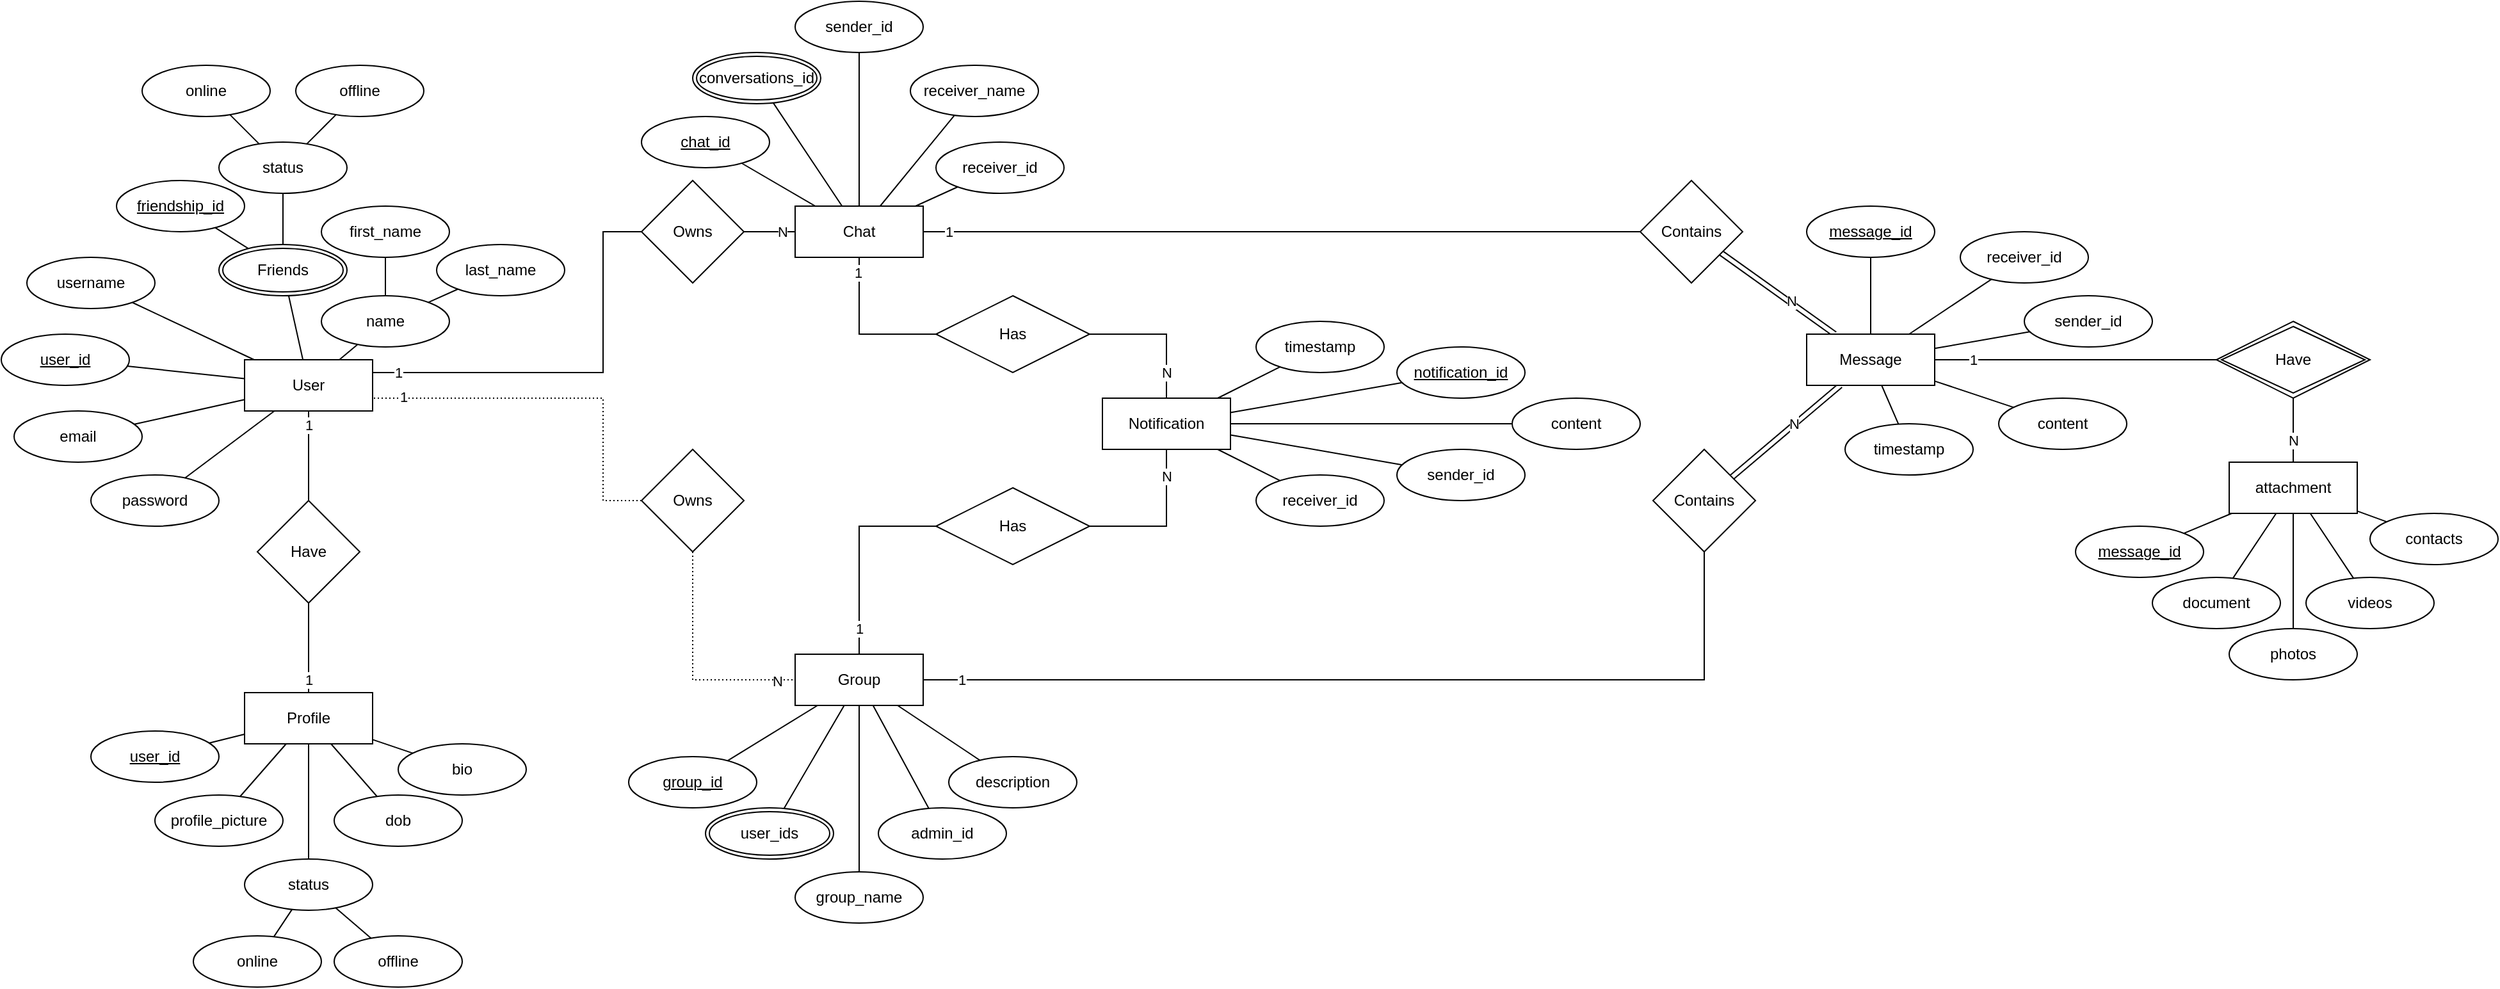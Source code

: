 <mxfile version="23.1.5" type="device">
  <diagram name="Page-1" id="AyU8zHSex-QtuiCC-qXh">
    <mxGraphModel dx="1727" dy="1128" grid="1" gridSize="10" guides="1" tooltips="1" connect="1" arrows="1" fold="1" page="0" pageScale="1" pageWidth="700" pageHeight="1000" math="0" shadow="0">
      <root>
        <mxCell id="0" />
        <mxCell id="1" parent="0" />
        <mxCell id="VLaIcm3WjWGIRPQe_SjE-183" value="" style="endArrow=none;html=1;rounded=0;exitX=1;exitY=0.5;exitDx=0;exitDy=0;" parent="1" source="VLaIcm3WjWGIRPQe_SjE-105" target="VLaIcm3WjWGIRPQe_SjE-37" edge="1">
          <mxGeometry relative="1" as="geometry">
            <mxPoint x="590" y="340" as="sourcePoint" />
            <mxPoint x="750" y="340" as="targetPoint" />
            <Array as="points">
              <mxPoint x="1220" y="390" />
            </Array>
          </mxGeometry>
        </mxCell>
        <mxCell id="VLaIcm3WjWGIRPQe_SjE-184" value="1" style="edgeLabel;html=1;align=center;verticalAlign=middle;resizable=0;points=[];" parent="VLaIcm3WjWGIRPQe_SjE-183" vertex="1" connectable="0">
          <mxGeometry x="-0.825" y="1" relative="1" as="geometry">
            <mxPoint x="-32" y="1" as="offset" />
          </mxGeometry>
        </mxCell>
        <mxCell id="VLaIcm3WjWGIRPQe_SjE-216" value="" style="endArrow=none;html=1;rounded=0;" parent="1" target="cZHQrxu1aN8E450vOLou-3" edge="1">
          <mxGeometry relative="1" as="geometry">
            <mxPoint x="180" y="150" as="sourcePoint" />
            <mxPoint x="400" y="40" as="targetPoint" />
            <Array as="points">
              <mxPoint x="360" y="150" />
              <mxPoint x="360" y="40" />
            </Array>
          </mxGeometry>
        </mxCell>
        <mxCell id="f9Bk2eqlCbJUMPyDptGG-4" value="1" style="edgeLabel;html=1;align=center;verticalAlign=middle;resizable=0;points=[];" parent="VLaIcm3WjWGIRPQe_SjE-216" vertex="1" connectable="0">
          <mxGeometry x="-0.802" y="-1" relative="1" as="geometry">
            <mxPoint x="-12" y="-1" as="offset" />
          </mxGeometry>
        </mxCell>
        <mxCell id="oM3NoHW2EpygK3F5FNvh-15" value="" style="group" parent="1" vertex="1" connectable="0">
          <mxGeometry x="380" y="370" width="350" height="210" as="geometry" />
        </mxCell>
        <mxCell id="VLaIcm3WjWGIRPQe_SjE-105" value="Group" style="whiteSpace=wrap;html=1;align=center;" parent="oM3NoHW2EpygK3F5FNvh-15" vertex="1">
          <mxGeometry x="130" width="100" height="40" as="geometry" />
        </mxCell>
        <mxCell id="oM3NoHW2EpygK3F5FNvh-14" value="" style="group" parent="oM3NoHW2EpygK3F5FNvh-15" vertex="1" connectable="0">
          <mxGeometry y="80" width="350" height="130" as="geometry" />
        </mxCell>
        <mxCell id="VLaIcm3WjWGIRPQe_SjE-106" value="group_name" style="ellipse;whiteSpace=wrap;html=1;align=center;" parent="oM3NoHW2EpygK3F5FNvh-14" vertex="1">
          <mxGeometry x="130" y="90" width="100" height="40" as="geometry" />
        </mxCell>
        <mxCell id="VLaIcm3WjWGIRPQe_SjE-107" value="group_id" style="ellipse;whiteSpace=wrap;html=1;align=center;fontStyle=4;" parent="oM3NoHW2EpygK3F5FNvh-14" vertex="1">
          <mxGeometry width="100" height="40" as="geometry" />
        </mxCell>
        <mxCell id="VLaIcm3WjWGIRPQe_SjE-108" value="description" style="ellipse;whiteSpace=wrap;html=1;align=center;" parent="oM3NoHW2EpygK3F5FNvh-14" vertex="1">
          <mxGeometry x="250" width="100" height="40" as="geometry" />
        </mxCell>
        <mxCell id="VLaIcm3WjWGIRPQe_SjE-109" value="admin_id" style="ellipse;whiteSpace=wrap;html=1;align=center;" parent="oM3NoHW2EpygK3F5FNvh-14" vertex="1">
          <mxGeometry x="195" y="40" width="100" height="40" as="geometry" />
        </mxCell>
        <mxCell id="VLaIcm3WjWGIRPQe_SjE-111" value="user_ids" style="ellipse;shape=doubleEllipse;margin=3;whiteSpace=wrap;html=1;align=center;" parent="oM3NoHW2EpygK3F5FNvh-14" vertex="1">
          <mxGeometry x="60" y="40" width="100" height="40" as="geometry" />
        </mxCell>
        <mxCell id="VLaIcm3WjWGIRPQe_SjE-115" value="" style="endArrow=none;html=1;rounded=0;" parent="oM3NoHW2EpygK3F5FNvh-15" source="VLaIcm3WjWGIRPQe_SjE-106" target="VLaIcm3WjWGIRPQe_SjE-105" edge="1">
          <mxGeometry relative="1" as="geometry">
            <mxPoint x="600" y="460" as="sourcePoint" />
            <mxPoint x="760" y="460" as="targetPoint" />
          </mxGeometry>
        </mxCell>
        <mxCell id="VLaIcm3WjWGIRPQe_SjE-112" value="" style="endArrow=none;html=1;rounded=0;" parent="oM3NoHW2EpygK3F5FNvh-15" source="VLaIcm3WjWGIRPQe_SjE-107" target="VLaIcm3WjWGIRPQe_SjE-105" edge="1">
          <mxGeometry relative="1" as="geometry">
            <mxPoint x="570" y="430" as="sourcePoint" />
            <mxPoint x="730" y="430" as="targetPoint" />
          </mxGeometry>
        </mxCell>
        <mxCell id="VLaIcm3WjWGIRPQe_SjE-114" value="" style="endArrow=none;html=1;rounded=0;" parent="oM3NoHW2EpygK3F5FNvh-15" source="VLaIcm3WjWGIRPQe_SjE-108" target="VLaIcm3WjWGIRPQe_SjE-105" edge="1">
          <mxGeometry relative="1" as="geometry">
            <mxPoint x="590" y="450" as="sourcePoint" />
            <mxPoint x="750" y="450" as="targetPoint" />
          </mxGeometry>
        </mxCell>
        <mxCell id="VLaIcm3WjWGIRPQe_SjE-116" value="" style="endArrow=none;html=1;rounded=0;" parent="oM3NoHW2EpygK3F5FNvh-15" source="VLaIcm3WjWGIRPQe_SjE-105" target="VLaIcm3WjWGIRPQe_SjE-109" edge="1">
          <mxGeometry relative="1" as="geometry">
            <mxPoint x="610" y="470" as="sourcePoint" />
            <mxPoint x="770" y="470" as="targetPoint" />
          </mxGeometry>
        </mxCell>
        <mxCell id="VLaIcm3WjWGIRPQe_SjE-113" value="" style="endArrow=none;html=1;rounded=0;" parent="oM3NoHW2EpygK3F5FNvh-15" source="VLaIcm3WjWGIRPQe_SjE-111" target="VLaIcm3WjWGIRPQe_SjE-105" edge="1">
          <mxGeometry relative="1" as="geometry">
            <mxPoint x="580" y="440" as="sourcePoint" />
            <mxPoint x="740" y="440" as="targetPoint" />
          </mxGeometry>
        </mxCell>
        <mxCell id="VLaIcm3WjWGIRPQe_SjE-64" value="Owns" style="rhombus;whiteSpace=wrap;html=1;" parent="1" vertex="1">
          <mxGeometry x="390" y="210" width="80" height="80" as="geometry" />
        </mxCell>
        <mxCell id="cZHQrxu1aN8E450vOLou-9" value="" style="endArrow=none;html=1;rounded=0;exitX=1;exitY=0.5;exitDx=0;exitDy=0;" parent="1" source="VLaIcm3WjWGIRPQe_SjE-121" target="cZHQrxu1aN8E450vOLou-8" edge="1">
          <mxGeometry relative="1" as="geometry">
            <mxPoint x="610" y="40" as="sourcePoint" />
            <mxPoint x="840" y="240" as="targetPoint" />
            <Array as="points">
              <mxPoint x="840" y="40" />
            </Array>
          </mxGeometry>
        </mxCell>
        <mxCell id="cZHQrxu1aN8E450vOLou-10" value="1" style="edgeLabel;html=1;align=center;verticalAlign=middle;resizable=0;points=[];" parent="cZHQrxu1aN8E450vOLou-9" vertex="1" connectable="0">
          <mxGeometry x="-0.827" relative="1" as="geometry">
            <mxPoint x="-29" as="offset" />
          </mxGeometry>
        </mxCell>
        <mxCell id="cZHQrxu1aN8E450vOLou-39" value="" style="group" parent="1" vertex="1" connectable="0">
          <mxGeometry x="750" y="110" width="420" height="160" as="geometry" />
        </mxCell>
        <mxCell id="cZHQrxu1aN8E450vOLou-36" value="" style="group" parent="cZHQrxu1aN8E450vOLou-39" vertex="1" connectable="0">
          <mxGeometry x="120" width="300" height="160" as="geometry" />
        </mxCell>
        <mxCell id="cZHQrxu1aN8E450vOLou-38" value="" style="group" parent="cZHQrxu1aN8E450vOLou-36" vertex="1" connectable="0">
          <mxGeometry width="300" height="160" as="geometry" />
        </mxCell>
        <mxCell id="cZHQrxu1aN8E450vOLou-16" value="timestamp" style="ellipse;whiteSpace=wrap;html=1;align=center;" parent="cZHQrxu1aN8E450vOLou-38" vertex="1">
          <mxGeometry width="100" height="40" as="geometry" />
        </mxCell>
        <mxCell id="cZHQrxu1aN8E450vOLou-17" value="notification_id" style="ellipse;whiteSpace=wrap;html=1;align=center;fontStyle=4;" parent="cZHQrxu1aN8E450vOLou-38" vertex="1">
          <mxGeometry x="110" y="20" width="100" height="40" as="geometry" />
        </mxCell>
        <mxCell id="cZHQrxu1aN8E450vOLou-18" value="content" style="ellipse;whiteSpace=wrap;html=1;align=center;" parent="cZHQrxu1aN8E450vOLou-38" vertex="1">
          <mxGeometry x="200" y="60" width="100" height="40" as="geometry" />
        </mxCell>
        <mxCell id="cZHQrxu1aN8E450vOLou-19" value="sender_id" style="ellipse;whiteSpace=wrap;html=1;align=center;" parent="cZHQrxu1aN8E450vOLou-38" vertex="1">
          <mxGeometry x="110" y="100" width="100" height="40" as="geometry" />
        </mxCell>
        <mxCell id="cZHQrxu1aN8E450vOLou-20" value="receiver_id" style="ellipse;whiteSpace=wrap;html=1;align=center;" parent="cZHQrxu1aN8E450vOLou-38" vertex="1">
          <mxGeometry y="120" width="100" height="40" as="geometry" />
        </mxCell>
        <mxCell id="cZHQrxu1aN8E450vOLou-26" value="" style="endArrow=none;html=1;rounded=0;" parent="cZHQrxu1aN8E450vOLou-39" source="cZHQrxu1aN8E450vOLou-16" target="cZHQrxu1aN8E450vOLou-15" edge="1">
          <mxGeometry relative="1" as="geometry">
            <mxPoint x="100" y="342.5" as="sourcePoint" />
            <mxPoint x="260" y="342.5" as="targetPoint" />
          </mxGeometry>
        </mxCell>
        <mxCell id="cZHQrxu1aN8E450vOLou-21" value="" style="endArrow=none;html=1;rounded=0;" parent="cZHQrxu1aN8E450vOLou-39" source="cZHQrxu1aN8E450vOLou-20" target="cZHQrxu1aN8E450vOLou-15" edge="1">
          <mxGeometry relative="1" as="geometry">
            <mxPoint x="50" y="292.5" as="sourcePoint" />
            <mxPoint x="210" y="292.5" as="targetPoint" />
          </mxGeometry>
        </mxCell>
        <mxCell id="cZHQrxu1aN8E450vOLou-15" value="Notification" style="whiteSpace=wrap;html=1;align=center;" parent="cZHQrxu1aN8E450vOLou-39" vertex="1">
          <mxGeometry y="60" width="100" height="40" as="geometry" />
        </mxCell>
        <mxCell id="cZHQrxu1aN8E450vOLou-24" value="" style="endArrow=none;html=1;rounded=0;" parent="cZHQrxu1aN8E450vOLou-39" source="cZHQrxu1aN8E450vOLou-17" target="cZHQrxu1aN8E450vOLou-15" edge="1">
          <mxGeometry relative="1" as="geometry">
            <mxPoint x="-40" y="382.5" as="sourcePoint" />
            <mxPoint x="120" y="382.5" as="targetPoint" />
          </mxGeometry>
        </mxCell>
        <mxCell id="cZHQrxu1aN8E450vOLou-25" value="" style="endArrow=none;html=1;rounded=0;" parent="cZHQrxu1aN8E450vOLou-39" source="cZHQrxu1aN8E450vOLou-18" target="cZHQrxu1aN8E450vOLou-15" edge="1">
          <mxGeometry relative="1" as="geometry">
            <mxPoint x="-30" y="392.5" as="sourcePoint" />
            <mxPoint x="130" y="392.5" as="targetPoint" />
          </mxGeometry>
        </mxCell>
        <mxCell id="cZHQrxu1aN8E450vOLou-23" value="" style="endArrow=none;html=1;rounded=0;" parent="cZHQrxu1aN8E450vOLou-39" source="cZHQrxu1aN8E450vOLou-19" target="cZHQrxu1aN8E450vOLou-15" edge="1">
          <mxGeometry relative="1" as="geometry">
            <mxPoint x="-50" y="372.5" as="sourcePoint" />
            <mxPoint x="110" y="372.5" as="targetPoint" />
          </mxGeometry>
        </mxCell>
        <mxCell id="cZHQrxu1aN8E450vOLou-40" value="Has" style="shape=rhombus;perimeter=rhombusPerimeter;whiteSpace=wrap;html=1;align=center;" parent="1" vertex="1">
          <mxGeometry x="620" y="240" width="120" height="60" as="geometry" />
        </mxCell>
        <mxCell id="cZHQrxu1aN8E450vOLou-41" value="Has" style="shape=rhombus;perimeter=rhombusPerimeter;whiteSpace=wrap;html=1;align=center;" parent="1" vertex="1">
          <mxGeometry x="620" y="90" width="120" height="60" as="geometry" />
        </mxCell>
        <mxCell id="cZHQrxu1aN8E450vOLou-3" value="Owns" style="rhombus;whiteSpace=wrap;html=1;" parent="1" vertex="1">
          <mxGeometry x="390" width="80" height="80" as="geometry" />
        </mxCell>
        <mxCell id="cZHQrxu1aN8E450vOLou-44" value="" style="endArrow=none;html=1;rounded=0;" parent="1" source="cZHQrxu1aN8E450vOLou-41" target="VLaIcm3WjWGIRPQe_SjE-121" edge="1">
          <mxGeometry relative="1" as="geometry">
            <mxPoint x="420" y="150" as="sourcePoint" />
            <mxPoint x="560" y="90" as="targetPoint" />
            <Array as="points">
              <mxPoint x="560" y="120" />
            </Array>
          </mxGeometry>
        </mxCell>
        <mxCell id="f9Bk2eqlCbJUMPyDptGG-22" value="1" style="edgeLabel;html=1;align=center;verticalAlign=middle;resizable=0;points=[];" parent="cZHQrxu1aN8E450vOLou-44" vertex="1" connectable="0">
          <mxGeometry x="0.802" y="1" relative="1" as="geometry">
            <mxPoint as="offset" />
          </mxGeometry>
        </mxCell>
        <mxCell id="cZHQrxu1aN8E450vOLou-45" value="" style="endArrow=none;html=1;rounded=0;" parent="1" source="VLaIcm3WjWGIRPQe_SjE-105" target="cZHQrxu1aN8E450vOLou-40" edge="1">
          <mxGeometry relative="1" as="geometry">
            <mxPoint x="500" y="310" as="sourcePoint" />
            <mxPoint x="660" y="310" as="targetPoint" />
            <Array as="points">
              <mxPoint x="560" y="270" />
            </Array>
          </mxGeometry>
        </mxCell>
        <mxCell id="f9Bk2eqlCbJUMPyDptGG-21" value="1" style="edgeLabel;html=1;align=center;verticalAlign=middle;resizable=0;points=[];" parent="cZHQrxu1aN8E450vOLou-45" vertex="1" connectable="0">
          <mxGeometry x="-0.87" y="1" relative="1" as="geometry">
            <mxPoint x="1" y="-10" as="offset" />
          </mxGeometry>
        </mxCell>
        <mxCell id="cZHQrxu1aN8E450vOLou-4" value="" style="endArrow=none;html=1;rounded=0;" parent="1" source="cZHQrxu1aN8E450vOLou-3" target="VLaIcm3WjWGIRPQe_SjE-121" edge="1">
          <mxGeometry relative="1" as="geometry">
            <mxPoint x="325" y="160" as="sourcePoint" />
            <mxPoint x="485" y="160" as="targetPoint" />
          </mxGeometry>
        </mxCell>
        <mxCell id="f9Bk2eqlCbJUMPyDptGG-17" value="N" style="edgeLabel;html=1;align=center;verticalAlign=middle;resizable=0;points=[];" parent="cZHQrxu1aN8E450vOLou-4" vertex="1" connectable="0">
          <mxGeometry x="0.042" y="-1" relative="1" as="geometry">
            <mxPoint x="9" y="-1" as="offset" />
          </mxGeometry>
        </mxCell>
        <mxCell id="cZHQrxu1aN8E450vOLou-49" value="" style="endArrow=none;html=1;rounded=0;" parent="1" source="cZHQrxu1aN8E450vOLou-41" target="cZHQrxu1aN8E450vOLou-15" edge="1">
          <mxGeometry relative="1" as="geometry">
            <mxPoint x="690" y="120" as="sourcePoint" />
            <mxPoint x="850" y="120" as="targetPoint" />
            <Array as="points">
              <mxPoint x="800" y="120" />
            </Array>
          </mxGeometry>
        </mxCell>
        <mxCell id="f9Bk2eqlCbJUMPyDptGG-23" value="N" style="edgeLabel;html=1;align=center;verticalAlign=middle;resizable=0;points=[];" parent="cZHQrxu1aN8E450vOLou-49" vertex="1" connectable="0">
          <mxGeometry x="0.754" y="-2" relative="1" as="geometry">
            <mxPoint x="2" y="-7" as="offset" />
          </mxGeometry>
        </mxCell>
        <mxCell id="cZHQrxu1aN8E450vOLou-50" value="" style="endArrow=none;html=1;rounded=0;" parent="1" source="cZHQrxu1aN8E450vOLou-40" target="cZHQrxu1aN8E450vOLou-15" edge="1">
          <mxGeometry relative="1" as="geometry">
            <mxPoint x="720" y="290" as="sourcePoint" />
            <mxPoint x="880" y="290" as="targetPoint" />
            <Array as="points">
              <mxPoint x="800" y="270" />
            </Array>
          </mxGeometry>
        </mxCell>
        <mxCell id="f9Bk2eqlCbJUMPyDptGG-24" value="N" style="edgeLabel;html=1;align=center;verticalAlign=middle;resizable=0;points=[];" parent="cZHQrxu1aN8E450vOLou-50" vertex="1" connectable="0">
          <mxGeometry x="0.857" relative="1" as="geometry">
            <mxPoint y="12" as="offset" />
          </mxGeometry>
        </mxCell>
        <mxCell id="VLaIcm3WjWGIRPQe_SjE-6" value="User" style="whiteSpace=wrap;html=1;align=center;" parent="1" vertex="1">
          <mxGeometry x="80" y="140" width="100" height="40" as="geometry" />
        </mxCell>
        <mxCell id="VLaIcm3WjWGIRPQe_SjE-30" value="" style="endArrow=none;html=1;rounded=0;" parent="1" source="VLaIcm3WjWGIRPQe_SjE-10" target="VLaIcm3WjWGIRPQe_SjE-6" edge="1">
          <mxGeometry relative="1" as="geometry">
            <mxPoint x="40" y="130" as="sourcePoint" />
            <mxPoint x="200" y="130" as="targetPoint" />
          </mxGeometry>
        </mxCell>
        <mxCell id="VLaIcm3WjWGIRPQe_SjE-27" value="" style="endArrow=none;html=1;rounded=0;" parent="1" source="VLaIcm3WjWGIRPQe_SjE-6" target="VLaIcm3WjWGIRPQe_SjE-13" edge="1">
          <mxGeometry relative="1" as="geometry">
            <mxPoint x="190" y="170" as="sourcePoint" />
            <mxPoint x="350" y="170" as="targetPoint" />
          </mxGeometry>
        </mxCell>
        <mxCell id="VLaIcm3WjWGIRPQe_SjE-28" value="" style="endArrow=none;html=1;rounded=0;" parent="1" source="VLaIcm3WjWGIRPQe_SjE-14" target="VLaIcm3WjWGIRPQe_SjE-6" edge="1">
          <mxGeometry relative="1" as="geometry">
            <mxPoint x="40" y="140" as="sourcePoint" />
            <mxPoint x="200" y="140" as="targetPoint" />
          </mxGeometry>
        </mxCell>
        <mxCell id="VLaIcm3WjWGIRPQe_SjE-31" value="" style="endArrow=none;html=1;rounded=0;" parent="1" source="VLaIcm3WjWGIRPQe_SjE-24" target="VLaIcm3WjWGIRPQe_SjE-6" edge="1">
          <mxGeometry relative="1" as="geometry">
            <mxPoint x="30" y="150" as="sourcePoint" />
            <mxPoint x="190" y="150" as="targetPoint" />
          </mxGeometry>
        </mxCell>
        <mxCell id="VLaIcm3WjWGIRPQe_SjE-29" value="" style="endArrow=none;html=1;rounded=0;" parent="1" source="VLaIcm3WjWGIRPQe_SjE-25" target="VLaIcm3WjWGIRPQe_SjE-6" edge="1">
          <mxGeometry relative="1" as="geometry">
            <mxPoint x="20" y="190" as="sourcePoint" />
            <mxPoint x="180" y="190" as="targetPoint" />
          </mxGeometry>
        </mxCell>
        <mxCell id="VLaIcm3WjWGIRPQe_SjE-134" value="" style="endArrow=none;html=1;rounded=0;" parent="1" source="VLaIcm3WjWGIRPQe_SjE-6" target="VLaIcm3WjWGIRPQe_SjE-133" edge="1">
          <mxGeometry relative="1" as="geometry">
            <mxPoint x="270" y="150" as="sourcePoint" />
            <mxPoint x="430" y="150" as="targetPoint" />
          </mxGeometry>
        </mxCell>
        <mxCell id="VLaIcm3WjWGIRPQe_SjE-10" value="user_id" style="ellipse;whiteSpace=wrap;html=1;align=center;fontStyle=4;" parent="1" vertex="1">
          <mxGeometry x="-110" y="120" width="100" height="40" as="geometry" />
        </mxCell>
        <mxCell id="VLaIcm3WjWGIRPQe_SjE-12" value="last_name" style="ellipse;whiteSpace=wrap;html=1;align=center;" parent="1" vertex="1">
          <mxGeometry x="230" y="50" width="100" height="40" as="geometry" />
        </mxCell>
        <mxCell id="VLaIcm3WjWGIRPQe_SjE-13" value="name" style="ellipse;whiteSpace=wrap;html=1;align=center;" parent="1" vertex="1">
          <mxGeometry x="140" y="90" width="100" height="40" as="geometry" />
        </mxCell>
        <mxCell id="VLaIcm3WjWGIRPQe_SjE-14" value="username" style="ellipse;whiteSpace=wrap;html=1;align=center;" parent="1" vertex="1">
          <mxGeometry x="-90" y="60" width="100" height="40" as="geometry" />
        </mxCell>
        <mxCell id="VLaIcm3WjWGIRPQe_SjE-22" value="" style="endArrow=none;html=1;rounded=0;" parent="1" source="VLaIcm3WjWGIRPQe_SjE-13" target="VLaIcm3WjWGIRPQe_SjE-17" edge="1">
          <mxGeometry relative="1" as="geometry">
            <mxPoint x="270" y="140" as="sourcePoint" />
            <mxPoint x="430" y="140" as="targetPoint" />
          </mxGeometry>
        </mxCell>
        <mxCell id="VLaIcm3WjWGIRPQe_SjE-23" value="" style="endArrow=none;html=1;rounded=0;" parent="1" source="VLaIcm3WjWGIRPQe_SjE-13" target="VLaIcm3WjWGIRPQe_SjE-12" edge="1">
          <mxGeometry relative="1" as="geometry">
            <mxPoint x="310" y="120" as="sourcePoint" />
            <mxPoint x="470" y="120" as="targetPoint" />
          </mxGeometry>
        </mxCell>
        <mxCell id="VLaIcm3WjWGIRPQe_SjE-24" value="email" style="ellipse;whiteSpace=wrap;html=1;align=center;" parent="1" vertex="1">
          <mxGeometry x="-100" y="180" width="100" height="40" as="geometry" />
        </mxCell>
        <mxCell id="VLaIcm3WjWGIRPQe_SjE-25" value="password" style="ellipse;whiteSpace=wrap;html=1;align=center;" parent="1" vertex="1">
          <mxGeometry x="-40" y="230" width="100" height="40" as="geometry" />
        </mxCell>
        <mxCell id="VLaIcm3WjWGIRPQe_SjE-133" value="Friends" style="ellipse;shape=doubleEllipse;margin=3;whiteSpace=wrap;html=1;align=center;" parent="1" vertex="1">
          <mxGeometry x="60" y="50" width="100" height="40" as="geometry" />
        </mxCell>
        <mxCell id="VLaIcm3WjWGIRPQe_SjE-48" value="" style="endArrow=none;html=1;rounded=0;" parent="1" source="VLaIcm3WjWGIRPQe_SjE-133" target="VLaIcm3WjWGIRPQe_SjE-44" edge="1">
          <mxGeometry relative="1" as="geometry">
            <mxPoint x="138.525" y="-20" as="sourcePoint" />
            <mxPoint x="330" y="20" as="targetPoint" />
          </mxGeometry>
        </mxCell>
        <mxCell id="VLaIcm3WjWGIRPQe_SjE-50" value="" style="endArrow=none;html=1;rounded=0;" parent="1" source="VLaIcm3WjWGIRPQe_SjE-43" target="VLaIcm3WjWGIRPQe_SjE-133" edge="1">
          <mxGeometry relative="1" as="geometry">
            <mxPoint x="100" y="-40" as="sourcePoint" />
            <mxPoint x="104.286" y="-20" as="targetPoint" />
          </mxGeometry>
        </mxCell>
        <mxCell id="VLaIcm3WjWGIRPQe_SjE-43" value="friendship_id" style="ellipse;whiteSpace=wrap;html=1;align=center;fontStyle=4;" parent="1" vertex="1">
          <mxGeometry x="-20" width="100" height="40" as="geometry" />
        </mxCell>
        <mxCell id="VLaIcm3WjWGIRPQe_SjE-44" value="status" style="ellipse;whiteSpace=wrap;html=1;align=center;" parent="1" vertex="1">
          <mxGeometry x="60" y="-30" width="100" height="40" as="geometry" />
        </mxCell>
        <mxCell id="VLaIcm3WjWGIRPQe_SjE-45" value="offline" style="ellipse;whiteSpace=wrap;html=1;align=center;" parent="1" vertex="1">
          <mxGeometry x="120" y="-90" width="100" height="40" as="geometry" />
        </mxCell>
        <mxCell id="VLaIcm3WjWGIRPQe_SjE-46" value="online" style="ellipse;whiteSpace=wrap;html=1;align=center;" parent="1" vertex="1">
          <mxGeometry y="-90" width="100" height="40" as="geometry" />
        </mxCell>
        <mxCell id="VLaIcm3WjWGIRPQe_SjE-51" value="" style="endArrow=none;html=1;rounded=0;" parent="1" source="VLaIcm3WjWGIRPQe_SjE-44" target="VLaIcm3WjWGIRPQe_SjE-45" edge="1">
          <mxGeometry relative="1" as="geometry">
            <mxPoint x="190" y="30" as="sourcePoint" />
            <mxPoint x="350" y="30" as="targetPoint" />
          </mxGeometry>
        </mxCell>
        <mxCell id="VLaIcm3WjWGIRPQe_SjE-52" value="" style="endArrow=none;html=1;rounded=0;" parent="1" source="VLaIcm3WjWGIRPQe_SjE-44" target="VLaIcm3WjWGIRPQe_SjE-46" edge="1">
          <mxGeometry relative="1" as="geometry">
            <mxPoint x="-30" y="-60" as="sourcePoint" />
            <mxPoint x="130" y="-60" as="targetPoint" />
          </mxGeometry>
        </mxCell>
        <mxCell id="VLaIcm3WjWGIRPQe_SjE-17" value="first_name" style="ellipse;whiteSpace=wrap;html=1;align=center;" parent="1" vertex="1">
          <mxGeometry x="140" y="20" width="100" height="40" as="geometry" />
        </mxCell>
        <mxCell id="f9Bk2eqlCbJUMPyDptGG-1" value="Have" style="rhombus;whiteSpace=wrap;html=1;" parent="1" vertex="1">
          <mxGeometry x="90" y="250" width="80" height="80" as="geometry" />
        </mxCell>
        <mxCell id="f9Bk2eqlCbJUMPyDptGG-2" value="" style="endArrow=none;html=1;rounded=0;" parent="1" source="VLaIcm3WjWGIRPQe_SjE-6" target="f9Bk2eqlCbJUMPyDptGG-1" edge="1">
          <mxGeometry relative="1" as="geometry">
            <mxPoint x="190" y="180" as="sourcePoint" />
            <mxPoint x="400" y="260" as="targetPoint" />
            <Array as="points">
              <mxPoint x="130" y="220" />
            </Array>
          </mxGeometry>
        </mxCell>
        <mxCell id="f9Bk2eqlCbJUMPyDptGG-3" value="1" style="edgeLabel;html=1;align=center;verticalAlign=middle;resizable=0;points=[];" parent="f9Bk2eqlCbJUMPyDptGG-2" vertex="1" connectable="0">
          <mxGeometry x="-0.903" y="-1" relative="1" as="geometry">
            <mxPoint x="1" y="7" as="offset" />
          </mxGeometry>
        </mxCell>
        <mxCell id="f9Bk2eqlCbJUMPyDptGG-5" value="" style="endArrow=none;html=1;rounded=0;dashed=1;dashPattern=1 2;entryX=1;entryY=0.75;entryDx=0;entryDy=0;" parent="1" source="VLaIcm3WjWGIRPQe_SjE-64" target="VLaIcm3WjWGIRPQe_SjE-6" edge="1">
          <mxGeometry relative="1" as="geometry">
            <mxPoint x="240" y="280" as="sourcePoint" />
            <mxPoint x="-20" y="210" as="targetPoint" />
            <Array as="points">
              <mxPoint x="360" y="250" />
              <mxPoint x="360" y="170" />
            </Array>
          </mxGeometry>
        </mxCell>
        <mxCell id="f9Bk2eqlCbJUMPyDptGG-7" value="1" style="edgeLabel;html=1;align=center;verticalAlign=middle;resizable=0;points=[];" parent="f9Bk2eqlCbJUMPyDptGG-5" vertex="1" connectable="0">
          <mxGeometry x="0.839" y="-1" relative="1" as="geometry">
            <mxPoint as="offset" />
          </mxGeometry>
        </mxCell>
        <mxCell id="f9Bk2eqlCbJUMPyDptGG-8" value="Profile" style="whiteSpace=wrap;html=1;align=center;" parent="1" vertex="1">
          <mxGeometry x="80" y="400" width="100" height="40" as="geometry" />
        </mxCell>
        <mxCell id="f9Bk2eqlCbJUMPyDptGG-9" value="" style="endArrow=none;html=1;rounded=0;" parent="1" source="f9Bk2eqlCbJUMPyDptGG-8" target="f9Bk2eqlCbJUMPyDptGG-1" edge="1">
          <mxGeometry relative="1" as="geometry">
            <mxPoint x="140" y="190" as="sourcePoint" />
            <mxPoint x="140" y="260" as="targetPoint" />
            <Array as="points" />
          </mxGeometry>
        </mxCell>
        <mxCell id="f9Bk2eqlCbJUMPyDptGG-10" value="1" style="edgeLabel;html=1;align=center;verticalAlign=middle;resizable=0;points=[];" parent="f9Bk2eqlCbJUMPyDptGG-9" vertex="1" connectable="0">
          <mxGeometry x="-0.903" y="-1" relative="1" as="geometry">
            <mxPoint x="-1" y="-7" as="offset" />
          </mxGeometry>
        </mxCell>
        <mxCell id="f9Bk2eqlCbJUMPyDptGG-12" value="profile_picture" style="ellipse;whiteSpace=wrap;html=1;align=center;" parent="1" vertex="1">
          <mxGeometry x="10" y="480" width="100" height="40" as="geometry" />
        </mxCell>
        <mxCell id="f9Bk2eqlCbJUMPyDptGG-13" value="bio" style="ellipse;whiteSpace=wrap;html=1;align=center;" parent="1" vertex="1">
          <mxGeometry x="200" y="440" width="100" height="40" as="geometry" />
        </mxCell>
        <mxCell id="f9Bk2eqlCbJUMPyDptGG-14" value="" style="endArrow=none;html=1;rounded=0;" parent="1" source="tsWAVwNvrci6pnw_u5Yu-1" target="f9Bk2eqlCbJUMPyDptGG-8" edge="1">
          <mxGeometry relative="1" as="geometry">
            <mxPoint x="41.235" y="464.383" as="sourcePoint" />
            <mxPoint x="90" y="189" as="targetPoint" />
          </mxGeometry>
        </mxCell>
        <mxCell id="f9Bk2eqlCbJUMPyDptGG-15" value="" style="endArrow=none;html=1;rounded=0;" parent="1" source="f9Bk2eqlCbJUMPyDptGG-12" target="f9Bk2eqlCbJUMPyDptGG-8" edge="1">
          <mxGeometry relative="1" as="geometry">
            <mxPoint x="51" y="474" as="sourcePoint" />
            <mxPoint x="100" y="450" as="targetPoint" />
          </mxGeometry>
        </mxCell>
        <mxCell id="f9Bk2eqlCbJUMPyDptGG-16" value="" style="endArrow=none;html=1;rounded=0;" parent="1" source="f9Bk2eqlCbJUMPyDptGG-13" target="f9Bk2eqlCbJUMPyDptGG-8" edge="1">
          <mxGeometry relative="1" as="geometry">
            <mxPoint x="115" y="530" as="sourcePoint" />
            <mxPoint x="135" y="450" as="targetPoint" />
          </mxGeometry>
        </mxCell>
        <mxCell id="f9Bk2eqlCbJUMPyDptGG-19" value="" style="endArrow=none;html=1;rounded=0;dashed=1;dashPattern=1 2;" parent="1" source="VLaIcm3WjWGIRPQe_SjE-64" target="VLaIcm3WjWGIRPQe_SjE-105" edge="1">
          <mxGeometry relative="1" as="geometry">
            <mxPoint x="400" y="260" as="sourcePoint" />
            <mxPoint x="370" y="380" as="targetPoint" />
            <Array as="points">
              <mxPoint x="430" y="390" />
            </Array>
          </mxGeometry>
        </mxCell>
        <mxCell id="f9Bk2eqlCbJUMPyDptGG-20" value="N" style="edgeLabel;html=1;align=center;verticalAlign=middle;resizable=0;points=[];" parent="f9Bk2eqlCbJUMPyDptGG-19" vertex="1" connectable="0">
          <mxGeometry x="0.839" y="-1" relative="1" as="geometry">
            <mxPoint as="offset" />
          </mxGeometry>
        </mxCell>
        <mxCell id="tsWAVwNvrci6pnw_u5Yu-1" value="user_id" style="ellipse;whiteSpace=wrap;html=1;align=center;fontStyle=4;" vertex="1" parent="1">
          <mxGeometry x="-40" y="430" width="100" height="40" as="geometry" />
        </mxCell>
        <mxCell id="tsWAVwNvrci6pnw_u5Yu-2" value="dob" style="ellipse;whiteSpace=wrap;html=1;align=center;" vertex="1" parent="1">
          <mxGeometry x="150" y="480" width="100" height="40" as="geometry" />
        </mxCell>
        <mxCell id="tsWAVwNvrci6pnw_u5Yu-3" value="" style="endArrow=none;html=1;rounded=0;" edge="1" parent="1" source="tsWAVwNvrci6pnw_u5Yu-2" target="f9Bk2eqlCbJUMPyDptGG-8">
          <mxGeometry relative="1" as="geometry">
            <mxPoint x="140" y="530" as="sourcePoint" />
            <mxPoint x="140" y="450" as="targetPoint" />
          </mxGeometry>
        </mxCell>
        <mxCell id="tsWAVwNvrci6pnw_u5Yu-4" value="status" style="ellipse;whiteSpace=wrap;html=1;align=center;" vertex="1" parent="1">
          <mxGeometry x="80" y="530" width="100" height="40" as="geometry" />
        </mxCell>
        <mxCell id="tsWAVwNvrci6pnw_u5Yu-5" value="" style="endArrow=none;html=1;rounded=0;" edge="1" parent="1" source="tsWAVwNvrci6pnw_u5Yu-4" target="f9Bk2eqlCbJUMPyDptGG-8">
          <mxGeometry relative="1" as="geometry">
            <mxPoint x="201" y="491" as="sourcePoint" />
            <mxPoint x="160" y="450" as="targetPoint" />
          </mxGeometry>
        </mxCell>
        <mxCell id="VLaIcm3WjWGIRPQe_SjE-37" value="Contains" style="rhombus;whiteSpace=wrap;html=1;" parent="1" vertex="1">
          <mxGeometry x="1180" y="210" width="80" height="80" as="geometry" />
        </mxCell>
        <mxCell id="sBZJBs1uWKInFQWBSLts-1" value="" style="shape=link;html=1;rounded=0;" parent="1" source="VLaIcm3WjWGIRPQe_SjE-37" target="VLaIcm3WjWGIRPQe_SjE-68" edge="1">
          <mxGeometry relative="1" as="geometry">
            <mxPoint x="1070" y="120" as="sourcePoint" />
            <mxPoint x="1230" y="120" as="targetPoint" />
          </mxGeometry>
        </mxCell>
        <mxCell id="sBZJBs1uWKInFQWBSLts-2" value="N" style="resizable=0;html=1;whiteSpace=wrap;align=right;verticalAlign=bottom;" parent="sBZJBs1uWKInFQWBSLts-1" connectable="0" vertex="1">
          <mxGeometry x="1" relative="1" as="geometry" />
        </mxCell>
        <mxCell id="f9Bk2eqlCbJUMPyDptGG-25" value="N" style="edgeLabel;html=1;align=center;verticalAlign=middle;resizable=0;points=[];" parent="sBZJBs1uWKInFQWBSLts-1" vertex="1" connectable="0">
          <mxGeometry x="0.169" y="-3" relative="1" as="geometry">
            <mxPoint x="-3" y="-2" as="offset" />
          </mxGeometry>
        </mxCell>
        <mxCell id="oM3NoHW2EpygK3F5FNvh-9" value="" style="endArrow=none;html=1;rounded=0;" parent="1" source="VLaIcm3WjWGIRPQe_SjE-68" target="oM3NoHW2EpygK3F5FNvh-16" edge="1">
          <mxGeometry relative="1" as="geometry">
            <mxPoint x="1460" y="180" as="sourcePoint" />
            <mxPoint x="1620" y="140" as="targetPoint" />
          </mxGeometry>
        </mxCell>
        <mxCell id="f9Bk2eqlCbJUMPyDptGG-27" value="1" style="edgeLabel;html=1;align=center;verticalAlign=middle;resizable=0;points=[];" parent="oM3NoHW2EpygK3F5FNvh-9" vertex="1" connectable="0">
          <mxGeometry x="-0.697" y="3" relative="1" as="geometry">
            <mxPoint x="-4" y="3" as="offset" />
          </mxGeometry>
        </mxCell>
        <mxCell id="cZHQrxu1aN8E450vOLou-8" value="Contains" style="rhombus;whiteSpace=wrap;html=1;" parent="1" vertex="1">
          <mxGeometry x="1170" width="80" height="80" as="geometry" />
        </mxCell>
        <mxCell id="cZHQrxu1aN8E450vOLou-11" value="" style="shape=link;html=1;rounded=0;" parent="1" source="cZHQrxu1aN8E450vOLou-8" target="VLaIcm3WjWGIRPQe_SjE-68" edge="1">
          <mxGeometry relative="1" as="geometry">
            <mxPoint x="1252" y="242" as="sourcePoint" />
            <mxPoint x="1336" y="170" as="targetPoint" />
          </mxGeometry>
        </mxCell>
        <mxCell id="f9Bk2eqlCbJUMPyDptGG-26" value="N" style="edgeLabel;html=1;align=center;verticalAlign=middle;resizable=0;points=[];" parent="cZHQrxu1aN8E450vOLou-11" vertex="1" connectable="0">
          <mxGeometry x="0.207" y="2" relative="1" as="geometry">
            <mxPoint as="offset" />
          </mxGeometry>
        </mxCell>
        <mxCell id="oM3NoHW2EpygK3F5FNvh-16" value="Have" style="shape=rhombus;double=1;perimeter=rhombusPerimeter;whiteSpace=wrap;html=1;align=center;" parent="1" vertex="1">
          <mxGeometry x="1620" y="110" width="120" height="60" as="geometry" />
        </mxCell>
        <mxCell id="oM3NoHW2EpygK3F5FNvh-10" value="" style="endArrow=none;html=1;rounded=0;" parent="1" source="oM3NoHW2EpygK3F5FNvh-16" target="oM3NoHW2EpygK3F5FNvh-1" edge="1">
          <mxGeometry relative="1" as="geometry">
            <mxPoint x="1660" y="180" as="sourcePoint" />
            <mxPoint x="1850" y="220" as="targetPoint" />
          </mxGeometry>
        </mxCell>
        <mxCell id="f9Bk2eqlCbJUMPyDptGG-28" value="N" style="edgeLabel;html=1;align=center;verticalAlign=middle;resizable=0;points=[];" parent="oM3NoHW2EpygK3F5FNvh-10" vertex="1" connectable="0">
          <mxGeometry x="0.329" relative="1" as="geometry">
            <mxPoint as="offset" />
          </mxGeometry>
        </mxCell>
        <mxCell id="oM3NoHW2EpygK3F5FNvh-1" value="attachment" style="whiteSpace=wrap;html=1;container=0;" parent="1" vertex="1">
          <mxGeometry x="1630" y="220" width="100" height="40" as="geometry" />
        </mxCell>
        <mxCell id="VLaIcm3WjWGIRPQe_SjE-85" value="" style="endArrow=none;html=1;rounded=0;" parent="1" source="oM3NoHW2EpygK3F5FNvh-1" target="VLaIcm3WjWGIRPQe_SjE-83" edge="1">
          <mxGeometry relative="1" as="geometry">
            <mxPoint x="2953.031" y="604.986" as="sourcePoint" />
            <mxPoint x="3380" y="670" as="targetPoint" />
          </mxGeometry>
        </mxCell>
        <mxCell id="VLaIcm3WjWGIRPQe_SjE-86" value="" style="endArrow=none;html=1;rounded=0;" parent="1" source="VLaIcm3WjWGIRPQe_SjE-81" target="oM3NoHW2EpygK3F5FNvh-1" edge="1">
          <mxGeometry relative="1" as="geometry">
            <mxPoint x="2900" y="691" as="sourcePoint" />
            <mxPoint x="2953.448" y="634.866" as="targetPoint" />
          </mxGeometry>
        </mxCell>
        <mxCell id="VLaIcm3WjWGIRPQe_SjE-91" value="" style="endArrow=none;html=1;rounded=0;" parent="1" source="oM3NoHW2EpygK3F5FNvh-1" target="VLaIcm3WjWGIRPQe_SjE-82" edge="1">
          <mxGeometry relative="1" as="geometry">
            <mxPoint x="2970" y="620" as="sourcePoint" />
            <mxPoint x="3210" y="780" as="targetPoint" />
          </mxGeometry>
        </mxCell>
        <mxCell id="VLaIcm3WjWGIRPQe_SjE-83" value="document" style="ellipse;whiteSpace=wrap;html=1;align=center;rotation=0;" parent="1" vertex="1">
          <mxGeometry x="1570" y="310" width="100" height="40" as="geometry" />
        </mxCell>
        <mxCell id="VLaIcm3WjWGIRPQe_SjE-81" value="photos" style="ellipse;whiteSpace=wrap;html=1;align=center;rotation=0;" parent="1" vertex="1">
          <mxGeometry x="1630" y="350" width="100" height="40" as="geometry" />
        </mxCell>
        <mxCell id="VLaIcm3WjWGIRPQe_SjE-82" value="videos" style="ellipse;whiteSpace=wrap;html=1;align=center;rotation=0;" parent="1" vertex="1">
          <mxGeometry x="1690" y="310" width="100" height="40" as="geometry" />
        </mxCell>
        <mxCell id="tsWAVwNvrci6pnw_u5Yu-7" value="message_id" style="ellipse;whiteSpace=wrap;html=1;align=center;fontStyle=4;" vertex="1" parent="1">
          <mxGeometry x="1510" y="270" width="100" height="40" as="geometry" />
        </mxCell>
        <mxCell id="tsWAVwNvrci6pnw_u5Yu-8" value="" style="endArrow=none;html=1;rounded=0;" edge="1" parent="1" source="oM3NoHW2EpygK3F5FNvh-1" target="tsWAVwNvrci6pnw_u5Yu-7">
          <mxGeometry relative="1" as="geometry">
            <mxPoint x="1677" y="270" as="sourcePoint" />
            <mxPoint x="1643" y="321" as="targetPoint" />
          </mxGeometry>
        </mxCell>
        <mxCell id="tsWAVwNvrci6pnw_u5Yu-9" value="contacts" style="ellipse;whiteSpace=wrap;html=1;align=center;rotation=0;" vertex="1" parent="1">
          <mxGeometry x="1740" y="260" width="100" height="40" as="geometry" />
        </mxCell>
        <mxCell id="tsWAVwNvrci6pnw_u5Yu-10" value="" style="endArrow=none;html=1;rounded=0;" edge="1" parent="1" source="oM3NoHW2EpygK3F5FNvh-1" target="tsWAVwNvrci6pnw_u5Yu-9">
          <mxGeometry relative="1" as="geometry">
            <mxPoint x="1703" y="270" as="sourcePoint" />
            <mxPoint x="1737" y="321" as="targetPoint" />
          </mxGeometry>
        </mxCell>
        <mxCell id="VLaIcm3WjWGIRPQe_SjE-121" value="Chat" style="whiteSpace=wrap;html=1;align=center;container=0;" parent="1" vertex="1">
          <mxGeometry x="510" y="20" width="100" height="40" as="geometry" />
        </mxCell>
        <mxCell id="VLaIcm3WjWGIRPQe_SjE-122" value="" style="endArrow=none;html=1;rounded=0;" parent="1" source="VLaIcm3WjWGIRPQe_SjE-121" target="VLaIcm3WjWGIRPQe_SjE-126" edge="1">
          <mxGeometry relative="1" as="geometry">
            <mxPoint x="-215" y="-380" as="sourcePoint" />
            <mxPoint x="-55" y="-380" as="targetPoint" />
          </mxGeometry>
        </mxCell>
        <mxCell id="VLaIcm3WjWGIRPQe_SjE-128" value="" style="endArrow=none;html=1;rounded=0;" parent="1" source="VLaIcm3WjWGIRPQe_SjE-121" target="VLaIcm3WjWGIRPQe_SjE-124" edge="1">
          <mxGeometry relative="1" as="geometry">
            <mxPoint x="1165" y="660" as="sourcePoint" />
            <mxPoint x="1165" y="890" as="targetPoint" />
          </mxGeometry>
        </mxCell>
        <mxCell id="VLaIcm3WjWGIRPQe_SjE-127" value="" style="endArrow=none;html=1;rounded=0;" parent="1" source="VLaIcm3WjWGIRPQe_SjE-121" target="VLaIcm3WjWGIRPQe_SjE-125" edge="1">
          <mxGeometry relative="1" as="geometry">
            <mxPoint x="1155" y="650" as="sourcePoint" />
            <mxPoint x="1155" y="880" as="targetPoint" />
          </mxGeometry>
        </mxCell>
        <mxCell id="VLaIcm3WjWGIRPQe_SjE-129" value="" style="endArrow=none;html=1;rounded=0;" parent="1" source="VLaIcm3WjWGIRPQe_SjE-121" target="VLaIcm3WjWGIRPQe_SjE-123" edge="1">
          <mxGeometry relative="1" as="geometry">
            <mxPoint x="1175" y="670" as="sourcePoint" />
            <mxPoint x="1175" y="900" as="targetPoint" />
          </mxGeometry>
        </mxCell>
        <mxCell id="VLaIcm3WjWGIRPQe_SjE-126" value="conversations_id" style="ellipse;shape=doubleEllipse;margin=3;whiteSpace=wrap;html=1;align=center;rotation=0;" parent="1" vertex="1">
          <mxGeometry x="430" y="-100" width="100" height="40" as="geometry" />
        </mxCell>
        <mxCell id="VLaIcm3WjWGIRPQe_SjE-124" value="chat_id" style="ellipse;whiteSpace=wrap;html=1;align=center;fontStyle=4;rotation=0;" parent="1" vertex="1">
          <mxGeometry x="390" y="-50" width="100" height="40" as="geometry" />
        </mxCell>
        <mxCell id="VLaIcm3WjWGIRPQe_SjE-125" value="receiver_name" style="ellipse;whiteSpace=wrap;html=1;align=center;rotation=0;" parent="1" vertex="1">
          <mxGeometry x="600" y="-90" width="100" height="40" as="geometry" />
        </mxCell>
        <mxCell id="VLaIcm3WjWGIRPQe_SjE-123" value="receiver_id" style="ellipse;whiteSpace=wrap;html=1;align=center;rotation=0;" parent="1" vertex="1">
          <mxGeometry x="620" y="-30" width="100" height="40" as="geometry" />
        </mxCell>
        <mxCell id="tsWAVwNvrci6pnw_u5Yu-11" value="sender_id" style="ellipse;whiteSpace=wrap;html=1;align=center;rotation=0;" vertex="1" parent="1">
          <mxGeometry x="510" y="-140" width="100" height="40" as="geometry" />
        </mxCell>
        <mxCell id="tsWAVwNvrci6pnw_u5Yu-12" value="" style="endArrow=none;html=1;rounded=0;" edge="1" parent="1" source="VLaIcm3WjWGIRPQe_SjE-121" target="tsWAVwNvrci6pnw_u5Yu-11">
          <mxGeometry relative="1" as="geometry">
            <mxPoint x="586" y="30" as="sourcePoint" />
            <mxPoint x="644" y="-41" as="targetPoint" />
          </mxGeometry>
        </mxCell>
        <mxCell id="tsWAVwNvrci6pnw_u5Yu-13" value="online" style="ellipse;whiteSpace=wrap;html=1;align=center;" vertex="1" parent="1">
          <mxGeometry x="40" y="590" width="100" height="40" as="geometry" />
        </mxCell>
        <mxCell id="tsWAVwNvrci6pnw_u5Yu-14" value="offline" style="ellipse;whiteSpace=wrap;html=1;align=center;" vertex="1" parent="1">
          <mxGeometry x="150" y="590" width="100" height="40" as="geometry" />
        </mxCell>
        <mxCell id="tsWAVwNvrci6pnw_u5Yu-15" value="" style="endArrow=none;html=1;rounded=0;" edge="1" parent="1" source="tsWAVwNvrci6pnw_u5Yu-13" target="tsWAVwNvrci6pnw_u5Yu-4">
          <mxGeometry relative="1" as="geometry">
            <mxPoint x="140" y="540" as="sourcePoint" />
            <mxPoint x="140" y="450" as="targetPoint" />
          </mxGeometry>
        </mxCell>
        <mxCell id="tsWAVwNvrci6pnw_u5Yu-16" value="" style="endArrow=none;html=1;rounded=0;" edge="1" parent="1" source="tsWAVwNvrci6pnw_u5Yu-14" target="tsWAVwNvrci6pnw_u5Yu-4">
          <mxGeometry relative="1" as="geometry">
            <mxPoint x="113" y="601" as="sourcePoint" />
            <mxPoint x="127" y="579" as="targetPoint" />
          </mxGeometry>
        </mxCell>
        <mxCell id="VLaIcm3WjWGIRPQe_SjE-68" value="Message" style="whiteSpace=wrap;html=1;" parent="1" vertex="1">
          <mxGeometry x="1300" y="120" width="100" height="40" as="geometry" />
        </mxCell>
        <mxCell id="VLaIcm3WjWGIRPQe_SjE-93" value="" style="endArrow=none;html=1;rounded=0;" parent="1" source="VLaIcm3WjWGIRPQe_SjE-68" target="VLaIcm3WjWGIRPQe_SjE-74" edge="1">
          <mxGeometry relative="1" as="geometry">
            <mxPoint x="-630" y="-30" as="sourcePoint" />
            <mxPoint x="-470" y="-30" as="targetPoint" />
          </mxGeometry>
        </mxCell>
        <mxCell id="VLaIcm3WjWGIRPQe_SjE-98" value="" style="endArrow=none;html=1;rounded=0;" parent="1" source="VLaIcm3WjWGIRPQe_SjE-68" target="VLaIcm3WjWGIRPQe_SjE-76" edge="1">
          <mxGeometry relative="1" as="geometry">
            <mxPoint x="-600" as="sourcePoint" />
            <mxPoint x="-440" as="targetPoint" />
          </mxGeometry>
        </mxCell>
        <mxCell id="VLaIcm3WjWGIRPQe_SjE-96" value="" style="endArrow=none;html=1;rounded=0;" parent="1" source="VLaIcm3WjWGIRPQe_SjE-68" target="VLaIcm3WjWGIRPQe_SjE-77" edge="1">
          <mxGeometry relative="1" as="geometry">
            <mxPoint x="-590" y="690" as="sourcePoint" />
            <mxPoint x="-430" y="690" as="targetPoint" />
          </mxGeometry>
        </mxCell>
        <mxCell id="VLaIcm3WjWGIRPQe_SjE-99" value="" style="endArrow=none;html=1;rounded=0;" parent="1" source="VLaIcm3WjWGIRPQe_SjE-75" target="VLaIcm3WjWGIRPQe_SjE-68" edge="1">
          <mxGeometry relative="1" as="geometry">
            <mxPoint x="-800" y="200" as="sourcePoint" />
            <mxPoint x="-640" y="200" as="targetPoint" />
          </mxGeometry>
        </mxCell>
        <mxCell id="VLaIcm3WjWGIRPQe_SjE-97" value="" style="endArrow=none;html=1;rounded=0;" parent="1" source="VLaIcm3WjWGIRPQe_SjE-68" target="VLaIcm3WjWGIRPQe_SjE-78" edge="1">
          <mxGeometry relative="1" as="geometry">
            <mxPoint x="-820" y="180" as="sourcePoint" />
            <mxPoint x="-660" y="180" as="targetPoint" />
          </mxGeometry>
        </mxCell>
        <mxCell id="VLaIcm3WjWGIRPQe_SjE-74" value="message_id" style="ellipse;whiteSpace=wrap;html=1;align=center;fontStyle=4;" parent="1" vertex="1">
          <mxGeometry x="1300" y="20" width="100" height="40" as="geometry" />
        </mxCell>
        <mxCell id="VLaIcm3WjWGIRPQe_SjE-76" value="content" style="ellipse;whiteSpace=wrap;html=1;align=center;" parent="1" vertex="1">
          <mxGeometry x="1450" y="170" width="100" height="40" as="geometry" />
        </mxCell>
        <mxCell id="VLaIcm3WjWGIRPQe_SjE-77" value="sender_id" style="ellipse;whiteSpace=wrap;html=1;align=center;" parent="1" vertex="1">
          <mxGeometry x="1470" y="90" width="100" height="40" as="geometry" />
        </mxCell>
        <mxCell id="VLaIcm3WjWGIRPQe_SjE-75" value="timestamp" style="ellipse;whiteSpace=wrap;html=1;align=center;" parent="1" vertex="1">
          <mxGeometry x="1330" y="190" width="100" height="40" as="geometry" />
        </mxCell>
        <mxCell id="VLaIcm3WjWGIRPQe_SjE-78" value="receiver_id" style="ellipse;whiteSpace=wrap;html=1;align=center;" parent="1" vertex="1">
          <mxGeometry x="1420" y="40" width="100" height="40" as="geometry" />
        </mxCell>
      </root>
    </mxGraphModel>
  </diagram>
</mxfile>
